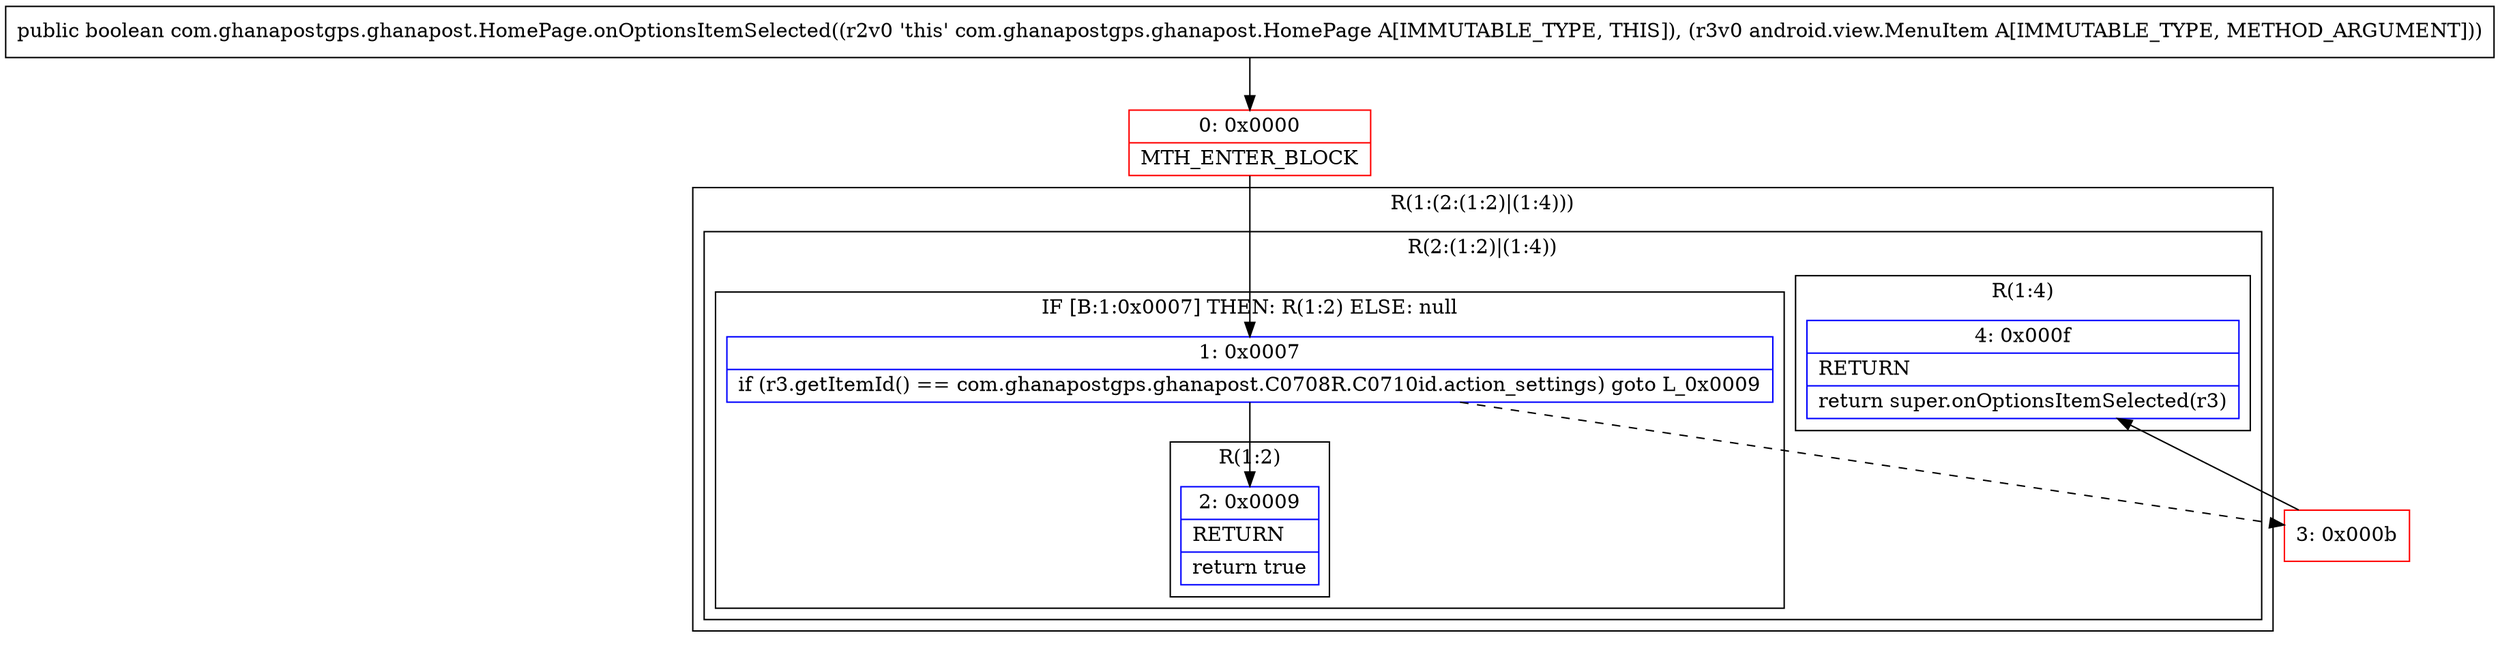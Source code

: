 digraph "CFG forcom.ghanapostgps.ghanapost.HomePage.onOptionsItemSelected(Landroid\/view\/MenuItem;)Z" {
subgraph cluster_Region_1868793702 {
label = "R(1:(2:(1:2)|(1:4)))";
node [shape=record,color=blue];
subgraph cluster_Region_1591401254 {
label = "R(2:(1:2)|(1:4))";
node [shape=record,color=blue];
subgraph cluster_IfRegion_407173911 {
label = "IF [B:1:0x0007] THEN: R(1:2) ELSE: null";
node [shape=record,color=blue];
Node_1 [shape=record,label="{1\:\ 0x0007|if (r3.getItemId() == com.ghanapostgps.ghanapost.C0708R.C0710id.action_settings) goto L_0x0009\l}"];
subgraph cluster_Region_1974374057 {
label = "R(1:2)";
node [shape=record,color=blue];
Node_2 [shape=record,label="{2\:\ 0x0009|RETURN\l|return true\l}"];
}
}
subgraph cluster_Region_109408205 {
label = "R(1:4)";
node [shape=record,color=blue];
Node_4 [shape=record,label="{4\:\ 0x000f|RETURN\l|return super.onOptionsItemSelected(r3)\l}"];
}
}
}
Node_0 [shape=record,color=red,label="{0\:\ 0x0000|MTH_ENTER_BLOCK\l}"];
Node_3 [shape=record,color=red,label="{3\:\ 0x000b}"];
MethodNode[shape=record,label="{public boolean com.ghanapostgps.ghanapost.HomePage.onOptionsItemSelected((r2v0 'this' com.ghanapostgps.ghanapost.HomePage A[IMMUTABLE_TYPE, THIS]), (r3v0 android.view.MenuItem A[IMMUTABLE_TYPE, METHOD_ARGUMENT])) }"];
MethodNode -> Node_0;
Node_1 -> Node_2;
Node_1 -> Node_3[style=dashed];
Node_0 -> Node_1;
Node_3 -> Node_4;
}

